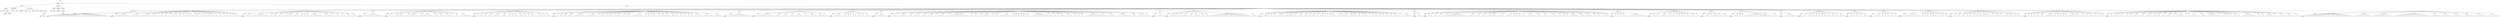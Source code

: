 digraph Tree {
	"t0" [label = "TEI"];
	"t1" [label = "teiHeader"];
	"t2" [label = "fileDesc"];
	"t3" [label = "titleStmt"];
	"t4" [label = "title"];
	"t5" [label = "title"];
	"t6" [label = "author"];
	"t7" [label = "surname"];
	"t8" [label = "forename"];
	"t9" [label = "publicationStmt"];
	"t10" [label = "p"];
	"t11" [label = "idno"];
	"t12" [label = "sourceDesc"];
	"t13" [label = "genre"];
	"t14" [label = "inspiration"];
	"t15" [label = "structure"];
	"t16" [label = "type"];
	"t17" [label = "periode"];
	"t18" [label = "taille"];
	"t19" [label = "permalien"];
	"t20" [label = "sources"];
	"t21" [label = "source"];
	"t22" [label = "author"];
	"t23" [label = "text"];
	"t24" [label = "profileDesc"];
	"t25" [label = "creation"];
	"t26" [label = "date"];
	"t27" [label = "date"];
	"t28" [label = "langUsage"];
	"t29" [label = "language"];
	"t30" [label = "textClass"];
	"t31" [label = "keywords"];
	"t32" [label = "term"];
	"t33" [label = "text"];
	"t34" [label = "body"];
	"t35" [label = "div1"];
	"t36" [label = "head"];
	"t37" [label = "div2"];
	"t38" [label = "head"];
	"t39" [label = "listPerson"];
	"t40" [label = "sp"];
	"t41" [label = "l"];
	"t42" [label = "l"];
	"t43" [label = "l"];
	"t44" [label = "l"];
	"t45" [label = "l"];
	"t46" [label = "l"];
	"t47" [label = "l"];
	"t48" [label = "l"];
	"t49" [label = "l"];
	"t50" [label = "l"];
	"t51" [label = "l"];
	"t52" [label = "l"];
	"t53" [label = "l"];
	"t54" [label = "l"];
	"t55" [label = "l"];
	"t56" [label = "l"];
	"t57" [label = "l"];
	"t58" [label = "l"];
	"t59" [label = "l"];
	"t60" [label = "l"];
	"t61" [label = "l"];
	"t62" [label = "l"];
	"t63" [label = "div2"];
	"t64" [label = "head"];
	"t65" [label = "listPerson"];
	"t66" [label = "sp"];
	"t67" [label = "l"];
	"t68" [label = "l"];
	"t69" [label = "l"];
	"t70" [label = "l"];
	"t71" [label = "l"];
	"t72" [label = "l"];
	"t73" [label = "sp"];
	"t74" [label = "l"];
	"t75" [label = "l"];
	"t76" [label = "l"];
	"t77" [label = "l"];
	"t78" [label = "sp"];
	"t79" [label = "l"];
	"t80" [label = "l"];
	"t81" [label = "l"];
	"t82" [label = "l"];
	"t83" [label = "sp"];
	"t84" [label = "l"];
	"t85" [label = "sp"];
	"t86" [label = "l"];
	"t87" [label = "sp"];
	"t88" [label = "l"];
	"t89" [label = "sp"];
	"t90" [label = "l"];
	"t91" [label = "sp"];
	"t92" [label = "l"];
	"t93" [label = "l"];
	"t94" [label = "sp"];
	"t95" [label = "l"];
	"t96" [label = "sp"];
	"t97" [label = "l"];
	"t98" [label = "l"];
	"t99" [label = "l"];
	"t100" [label = "sp"];
	"t101" [label = "l"];
	"t102" [label = "sp"];
	"t103" [label = "l"];
	"t104" [label = "sp"];
	"t105" [label = "l"];
	"t106" [label = "sp"];
	"t107" [label = "l"];
	"t108" [label = "l"];
	"t109" [label = "l"];
	"t110" [label = "sp"];
	"t111" [label = "l"];
	"t112" [label = "l"];
	"t113" [label = "sp"];
	"t114" [label = "l"];
	"t115" [label = "sp"];
	"t116" [label = "l"];
	"t117" [label = "sp"];
	"t118" [label = "l"];
	"t119" [label = "sp"];
	"t120" [label = "l"];
	"t121" [label = "sp"];
	"t122" [label = "l"];
	"t123" [label = "l"];
	"t124" [label = "sp"];
	"t125" [label = "l"];
	"t126" [label = "sp"];
	"t127" [label = "l"];
	"t128" [label = "l"];
	"t129" [label = "sp"];
	"t130" [label = "l"];
	"t131" [label = "sp"];
	"t132" [label = "l"];
	"t133" [label = "sp"];
	"t134" [label = "l"];
	"t135" [label = "sp"];
	"t136" [label = "l"];
	"t137" [label = "sp"];
	"t138" [label = "l"];
	"t139" [label = "l"];
	"t140" [label = "div2"];
	"t141" [label = "head"];
	"t142" [label = "listPerson"];
	"t143" [label = "sp"];
	"t144" [label = "l"];
	"t145" [label = "l"];
	"t146" [label = "sp"];
	"t147" [label = "l"];
	"t148" [label = "l"];
	"t149" [label = "l"];
	"t150" [label = "l"];
	"t151" [label = "l"];
	"t152" [label = "l"];
	"t153" [label = "l"];
	"t154" [label = "sp"];
	"t155" [label = "l"];
	"t156" [label = "sp"];
	"t157" [label = "l"];
	"t158" [label = "l"];
	"t159" [label = "sp"];
	"t160" [label = "l"];
	"t161" [label = "l"];
	"t162" [label = "sp"];
	"t163" [label = "l"];
	"t164" [label = "sp"];
	"t165" [label = "l"];
	"t166" [label = "l"];
	"t167" [label = "l"];
	"t168" [label = "sp"];
	"t169" [label = "l"];
	"t170" [label = "l"];
	"t171" [label = "sp"];
	"t172" [label = "l"];
	"t173" [label = "l"];
	"t174" [label = "sp"];
	"t175" [label = "l"];
	"t176" [label = "sp"];
	"t177" [label = "l"];
	"t178" [label = "sp"];
	"t179" [label = "l"];
	"t180" [label = "l"];
	"t181" [label = "l"];
	"t182" [label = "l"];
	"t183" [label = "l"];
	"t184" [label = "sp"];
	"t185" [label = "l"];
	"t186" [label = "l"];
	"t187" [label = "l"];
	"t188" [label = "l"];
	"t189" [label = "sp"];
	"t190" [label = "l"];
	"t191" [label = "sp"];
	"t192" [label = "l"];
	"t193" [label = "l"];
	"t194" [label = "sp"];
	"t195" [label = "l"];
	"t196" [label = "l"];
	"t197" [label = "sp"];
	"t198" [label = "l"];
	"t199" [label = "l"];
	"t200" [label = "sp"];
	"t201" [label = "l"];
	"t202" [label = "l"];
	"t203" [label = "div2"];
	"t204" [label = "head"];
	"t205" [label = "listPerson"];
	"t206" [label = "sp"];
	"t207" [label = "l"];
	"t208" [label = "l"];
	"t209" [label = "l"];
	"t210" [label = "l"];
	"t211" [label = "l"];
	"t212" [label = "l"];
	"t213" [label = "l"];
	"t214" [label = "l"];
	"t215" [label = "div2"];
	"t216" [label = "head"];
	"t217" [label = "listPerson"];
	"t218" [label = "sp"];
	"t219" [label = "l"];
	"t220" [label = "sp"];
	"t221" [label = "l"];
	"t222" [label = "sp"];
	"t223" [label = "l"];
	"t224" [label = "l"];
	"t225" [label = "l"];
	"t226" [label = "l"];
	"t227" [label = "sp"];
	"t228" [label = "l"];
	"t229" [label = "sp"];
	"t230" [label = "l"];
	"t231" [label = "l"];
	"t232" [label = "l"];
	"t233" [label = "l"];
	"t234" [label = "sp"];
	"t235" [label = "l"];
	"t236" [label = "sp"];
	"t237" [label = "l"];
	"t238" [label = "l"];
	"t239" [label = "l"];
	"t240" [label = "l"];
	"t241" [label = "l"];
	"t242" [label = "sp"];
	"t243" [label = "l"];
	"t244" [label = "l"];
	"t245" [label = "sp"];
	"t246" [label = "l"];
	"t247" [label = "l"];
	"t248" [label = "sp"];
	"t249" [label = "l"];
	"t250" [label = "l"];
	"t251" [label = "l"];
	"t252" [label = "sp"];
	"t253" [label = "l"];
	"t254" [label = "sp"];
	"t255" [label = "l"];
	"t256" [label = "sp"];
	"t257" [label = "l"];
	"t258" [label = "l"];
	"t259" [label = "l"];
	"t260" [label = "l"];
	"t261" [label = "l"];
	"t262" [label = "div2"];
	"t263" [label = "head"];
	"t264" [label = "listPerson"];
	"t265" [label = "sp"];
	"t266" [label = "l"];
	"t267" [label = "sp"];
	"t268" [label = "l"];
	"t269" [label = "sp"];
	"t270" [label = "l"];
	"t271" [label = "l"];
	"t272" [label = "sp"];
	"t273" [label = "l"];
	"t274" [label = "l"];
	"t275" [label = "sp"];
	"t276" [label = "l"];
	"t277" [label = "l"];
	"t278" [label = "l"];
	"t279" [label = "sp"];
	"t280" [label = "l"];
	"t281" [label = "l"];
	"t282" [label = "sp"];
	"t283" [label = "l"];
	"t284" [label = "l"];
	"t285" [label = "sp"];
	"t286" [label = "l"];
	"t287" [label = "sp"];
	"t288" [label = "l"];
	"t289" [label = "l"];
	"t290" [label = "sp"];
	"t291" [label = "l"];
	"t292" [label = "l"];
	"t293" [label = "sp"];
	"t294" [label = "l"];
	"t295" [label = "sp"];
	"t296" [label = "l"];
	"t297" [label = "sp"];
	"t298" [label = "l"];
	"t299" [label = "l"];
	"t300" [label = "l"];
	"t301" [label = "sp"];
	"t302" [label = "l"];
	"t303" [label = "l"];
	"t304" [label = "sp"];
	"t305" [label = "l"];
	"t306" [label = "sp"];
	"t307" [label = "l"];
	"t308" [label = "l"];
	"t309" [label = "div2"];
	"t310" [label = "head"];
	"t311" [label = "listPerson"];
	"t312" [label = "sp"];
	"t313" [label = "l"];
	"t314" [label = "sp"];
	"t315" [label = "l"];
	"t316" [label = "sp"];
	"t317" [label = "l"];
	"t318" [label = "l"];
	"t319" [label = "sp"];
	"t320" [label = "l"];
	"t321" [label = "l"];
	"t322" [label = "sp"];
	"t323" [label = "l"];
	"t324" [label = "l"];
	"t325" [label = "l"];
	"t326" [label = "l"];
	"t327" [label = "l"];
	"t328" [label = "sp"];
	"t329" [label = "l"];
	"t330" [label = "l"];
	"t331" [label = "l"];
	"t332" [label = "l"];
	"t333" [label = "sp"];
	"t334" [label = "l"];
	"t335" [label = "sp"];
	"t336" [label = "l"];
	"t337" [label = "l"];
	"t338" [label = "sp"];
	"t339" [label = "l"];
	"t340" [label = "sp"];
	"t341" [label = "l"];
	"t342" [label = "l"];
	"t343" [label = "sp"];
	"t344" [label = "l"];
	"t345" [label = "sp"];
	"t346" [label = "l"];
	"t347" [label = "l"];
	"t348" [label = "sp"];
	"t349" [label = "l"];
	"t350" [label = "sp"];
	"t351" [label = "l"];
	"t352" [label = "l"];
	"t353" [label = "l"];
	"t354" [label = "sp"];
	"t355" [label = "l"];
	"t356" [label = "l"];
	"t357" [label = "l"];
	"t358" [label = "l"];
	"t359" [label = "l"];
	"t360" [label = "sp"];
	"t361" [label = "l"];
	"t362" [label = "sp"];
	"t363" [label = "l"];
	"t364" [label = "sp"];
	"t365" [label = "l"];
	"t366" [label = "sp"];
	"t367" [label = "l"];
	"t368" [label = "l"];
	"t369" [label = "sp"];
	"t370" [label = "l"];
	"t371" [label = "sp"];
	"t372" [label = "l"];
	"t373" [label = "l"];
	"t374" [label = "l"];
	"t375" [label = "sp"];
	"t376" [label = "l"];
	"t377" [label = "sp"];
	"t378" [label = "l"];
	"t379" [label = "l"];
	"t380" [label = "sp"];
	"t381" [label = "l"];
	"t382" [label = "sp"];
	"t383" [label = "l"];
	"t384" [label = "l"];
	"t385" [label = "sp"];
	"t386" [label = "l"];
	"t387" [label = "sp"];
	"t388" [label = "l"];
	"t389" [label = "sp"];
	"t390" [label = "l"];
	"t391" [label = "sp"];
	"t392" [label = "l"];
	"t393" [label = "l"];
	"t394" [label = "l"];
	"t395" [label = "l"];
	"t396" [label = "sp"];
	"t397" [label = "l"];
	"t398" [label = "l"];
	"t399" [label = "l"];
	"t400" [label = "l"];
	"t401" [label = "sp"];
	"t402" [label = "l"];
	"t403" [label = "l"];
	"t404" [label = "l"];
	"t405" [label = "div2"];
	"t406" [label = "head"];
	"t407" [label = "listPerson"];
	"t408" [label = "sp"];
	"t409" [label = "l"];
	"t410" [label = "l"];
	"t411" [label = "l"];
	"t412" [label = "l"];
	"t413" [label = "l"];
	"t414" [label = "l"];
	"t415" [label = "l"];
	"t416" [label = "l"];
	"t417" [label = "l"];
	"t418" [label = "div2"];
	"t419" [label = "head"];
	"t420" [label = "listPerson"];
	"t421" [label = "sp"];
	"t422" [label = "l"];
	"t423" [label = "l"];
	"t424" [label = "l"];
	"t425" [label = "l"];
	"t426" [label = "l"];
	"t427" [label = "l"];
	"t428" [label = "l"];
	"t429" [label = "sp"];
	"t430" [label = "l"];
	"t431" [label = "l"];
	"t432" [label = "sp"];
	"t433" [label = "l"];
	"t434" [label = "l"];
	"t435" [label = "l"];
	"t436" [label = "sp"];
	"t437" [label = "l"];
	"t438" [label = "l"];
	"t439" [label = "sp"];
	"t440" [label = "l"];
	"t441" [label = "l"];
	"t442" [label = "l"];
	"t443" [label = "l"];
	"t444" [label = "sp"];
	"t445" [label = "l"];
	"t446" [label = "l"];
	"t447" [label = "sp"];
	"t448" [label = "l"];
	"t449" [label = "l"];
	"t450" [label = "l"];
	"t451" [label = "sp"];
	"t452" [label = "l"];
	"t453" [label = "l"];
	"t454" [label = "l"];
	"t455" [label = "sp"];
	"t456" [label = "l"];
	"t457" [label = "div2"];
	"t458" [label = "head"];
	"t459" [label = "listPerson"];
	"t460" [label = "sp"];
	"t461" [label = "l"];
	"t462" [label = "l"];
	"t463" [label = "l"];
	"t464" [label = "sp"];
	"t465" [label = "l"];
	"t466" [label = "l"];
	"t467" [label = "sp"];
	"t468" [label = "l"];
	"t469" [label = "sp"];
	"t470" [label = "l"];
	"t471" [label = "sp"];
	"t472" [label = "l"];
	"t473" [label = "l"];
	"t474" [label = "sp"];
	"t475" [label = "l"];
	"t476" [label = "l"];
	"t477" [label = "sp"];
	"t478" [label = "l"];
	"t479" [label = "sp"];
	"t480" [label = "l"];
	"t481" [label = "l"];
	"t482" [label = "div2"];
	"t483" [label = "head"];
	"t484" [label = "listPerson"];
	"t485" [label = "sp"];
	"t486" [label = "l"];
	"t487" [label = "l"];
	"t488" [label = "l"];
	"t489" [label = "l"];
	"t490" [label = "div2"];
	"t491" [label = "head"];
	"t492" [label = "listPerson"];
	"t493" [label = "sp"];
	"t494" [label = "l"];
	"t495" [label = "sp"];
	"t496" [label = "l"];
	"t497" [label = "sp"];
	"t498" [label = "l"];
	"t499" [label = "l"];
	"t500" [label = "l"];
	"t501" [label = "l"];
	"t502" [label = "sp"];
	"t503" [label = "l"];
	"t504" [label = "l"];
	"t505" [label = "sp"];
	"t506" [label = "l"];
	"t507" [label = "l"];
	"t508" [label = "l"];
	"t509" [label = "sp"];
	"t510" [label = "l"];
	"t511" [label = "l"];
	"t512" [label = "sp"];
	"t513" [label = "l"];
	"t514" [label = "l"];
	"t515" [label = "l"];
	"t516" [label = "sp"];
	"t517" [label = "l"];
	"t518" [label = "sp"];
	"t519" [label = "l"];
	"t520" [label = "l"];
	"t521" [label = "l"];
	"t522" [label = "sp"];
	"t523" [label = "l"];
	"t524" [label = "sp"];
	"t525" [label = "l"];
	"t526" [label = "sp"];
	"t527" [label = "l"];
	"t528" [label = "l"];
	"t529" [label = "l"];
	"t530" [label = "l"];
	"t531" [label = "l"];
	"t532" [label = "l"];
	"t533" [label = "l"];
	"t534" [label = "sp"];
	"t535" [label = "l"];
	"t536" [label = "sp"];
	"t537" [label = "l"];
	"t538" [label = "l"];
	"t539" [label = "sp"];
	"t540" [label = "l"];
	"t541" [label = "sp"];
	"t542" [label = "l"];
	"t543" [label = "l"];
	"t544" [label = "l"];
	"t545" [label = "l"];
	"t546" [label = "sp"];
	"t547" [label = "l"];
	"t548" [label = "sp"];
	"t549" [label = "l"];
	"t550" [label = "l"];
	"t551" [label = "sp"];
	"t552" [label = "l"];
	"t553" [label = "l"];
	"t554" [label = "l"];
	"t555" [label = "l"];
	"t556" [label = "l"];
	"t557" [label = "sp"];
	"t558" [label = "l"];
	"t559" [label = "sp"];
	"t560" [label = "l"];
	"t561" [label = "sp"];
	"t562" [label = "l"];
	"t563" [label = "sp"];
	"t564" [label = "l"];
	"t565" [label = "sp"];
	"t566" [label = "l"];
	"t567" [label = "l"];
	"t568" [label = "sp"];
	"t569" [label = "l"];
	"t570" [label = "sp"];
	"t571" [label = "l"];
	"t572" [label = "l"];
	"t573" [label = "l"];
	"t574" [label = "l"];
	"t575" [label = "l"];
	"t576" [label = "l"];
	"t577" [label = "l"];
	"t578" [label = "sp"];
	"t579" [label = "l"];
	"t580" [label = "sp"];
	"t581" [label = "l"];
	"t582" [label = "sp"];
	"t583" [label = "l"];
	"t584" [label = "sp"];
	"t585" [label = "l"];
	"t586" [label = "sp"];
	"t587" [label = "l"];
	"t588" [label = "l"];
	"t589" [label = "sp"];
	"t590" [label = "l"];
	"t591" [label = "l"];
	"t592" [label = "l"];
	"t593" [label = "sp"];
	"t594" [label = "l"];
	"t595" [label = "l"];
	"t596" [label = "sp"];
	"t597" [label = "l"];
	"t598" [label = "sp"];
	"t599" [label = "l"];
	"t600" [label = "sp"];
	"t601" [label = "l"];
	"t602" [label = "l"];
	"t603" [label = "l"];
	"t604" [label = "l"];
	"t605" [label = "l"];
	"t606" [label = "l"];
	"t607" [label = "l"];
	"t608" [label = "l"];
	"t609" [label = "sp"];
	"t610" [label = "l"];
	"t611" [label = "sp"];
	"t612" [label = "l"];
	"t613" [label = "l"];
	"t614" [label = "l"];
	"t615" [label = "sp"];
	"t616" [label = "l"];
	"t617" [label = "l"];
	"t618" [label = "l"];
	"t619" [label = "l"];
	"t620" [label = "l"];
	"t621" [label = "l"];
	"t622" [label = "sp"];
	"t623" [label = "l"];
	"t624" [label = "l"];
	"t625" [label = "sp"];
	"t626" [label = "l"];
	"t627" [label = "l"];
	"t628" [label = "l"];
	"t629" [label = "sp"];
	"t630" [label = "l"];
	"t631" [label = "sp"];
	"t632" [label = "l"];
	"t633" [label = "div2"];
	"t634" [label = "head"];
	"t635" [label = "listPerson"];
	"t636" [label = "sp"];
	"t637" [label = "l"];
	"t638" [label = "l"];
	"t639" [label = "l"];
	"t640" [label = "div2"];
	"t641" [label = "head"];
	"t642" [label = "listPerson"];
	"t643" [label = "sp"];
	"t644" [label = "l"];
	"t645" [label = "l"];
	"t646" [label = "sp"];
	"t647" [label = "l"];
	"t648" [label = "sp"];
	"t649" [label = "l"];
	"t650" [label = "sp"];
	"t651" [label = "l"];
	"t652" [label = "l"];
	"t653" [label = "l"];
	"t654" [label = "sp"];
	"t655" [label = "l"];
	"t656" [label = "l"];
	"t657" [label = "sp"];
	"t658" [label = "l"];
	"t659" [label = "l"];
	"t660" [label = "l"];
	"t661" [label = "sp"];
	"t662" [label = "l"];
	"t663" [label = "l"];
	"t664" [label = "sp"];
	"t665" [label = "l"];
	"t666" [label = "sp"];
	"t667" [label = "l"];
	"t668" [label = "l"];
	"t669" [label = "l"];
	"t670" [label = "l"];
	"t671" [label = "l"];
	"t672" [label = "l"];
	"t673" [label = "l"];
	"t674" [label = "l"];
	"t675" [label = "l"];
	"t676" [label = "l"];
	"t677" [label = "l"];
	"t678" [label = "l"];
	"t679" [label = "l"];
	"t680" [label = "l"];
	"t681" [label = "l"];
	"t682" [label = "l"];
	"t683" [label = "sp"];
	"t684" [label = "l"];
	"t685" [label = "l"];
	"t686" [label = "div2"];
	"t687" [label = "head"];
	"t688" [label = "listPerson"];
	"t689" [label = "sp"];
	"t690" [label = "l"];
	"t691" [label = "l"];
	"t692" [label = "sp"];
	"t693" [label = "l"];
	"t694" [label = "sp"];
	"t695" [label = "l"];
	"t696" [label = "sp"];
	"t697" [label = "l"];
	"t698" [label = "sp"];
	"t699" [label = "l"];
	"t700" [label = "sp"];
	"t701" [label = "l"];
	"t702" [label = "sp"];
	"t703" [label = "l"];
	"t704" [label = "sp"];
	"t705" [label = "l"];
	"t706" [label = "sp"];
	"t707" [label = "l"];
	"t708" [label = "l"];
	"t709" [label = "l"];
	"t710" [label = "sp"];
	"t711" [label = "l"];
	"t712" [label = "sp"];
	"t713" [label = "l"];
	"t714" [label = "l"];
	"t715" [label = "sp"];
	"t716" [label = "l"];
	"t717" [label = "l"];
	"t718" [label = "sp"];
	"t719" [label = "l"];
	"t720" [label = "sp"];
	"t721" [label = "l"];
	"t722" [label = "l"];
	"t723" [label = "sp"];
	"t724" [label = "l"];
	"t725" [label = "sp"];
	"t726" [label = "l"];
	"t727" [label = "l"];
	"t728" [label = "sp"];
	"t729" [label = "l"];
	"t730" [label = "sp"];
	"t731" [label = "l"];
	"t732" [label = "sp"];
	"t733" [label = "l"];
	"t734" [label = "sp"];
	"t735" [label = "l"];
	"t736" [label = "l"];
	"t737" [label = "sp"];
	"t738" [label = "l"];
	"t739" [label = "l"];
	"t740" [label = "l"];
	"t741" [label = "l"];
	"t742" [label = "sp"];
	"t743" [label = "l"];
	"t744" [label = "sp"];
	"t745" [label = "l"];
	"t746" [label = "l"];
	"t747" [label = "sp"];
	"t748" [label = "l"];
	"t749" [label = "sp"];
	"t750" [label = "l"];
	"t751" [label = "sp"];
	"t752" [label = "l"];
	"t753" [label = "l"];
	"t754" [label = "sp"];
	"t755" [label = "l"];
	"t756" [label = "sp"];
	"t757" [label = "l"];
	"t758" [label = "sp"];
	"t759" [label = "l"];
	"t760" [label = "sp"];
	"t761" [label = "l"];
	"t762" [label = "l"];
	"t763" [label = "sp"];
	"t764" [label = "l"];
	"t765" [label = "sp"];
	"t766" [label = "l"];
	"t767" [label = "sp"];
	"t768" [label = "l"];
	"t769" [label = "l"];
	"t770" [label = "sp"];
	"t771" [label = "l"];
	"t772" [label = "sp"];
	"t773" [label = "l"];
	"t774" [label = "l"];
	"t775" [label = "l"];
	"t776" [label = "sp"];
	"t777" [label = "l"];
	"t778" [label = "sp"];
	"t779" [label = "l"];
	"t780" [label = "l"];
	"t781" [label = "l"];
	"t782" [label = "div2"];
	"t783" [label = "head"];
	"t784" [label = "listPerson"];
	"t785" [label = "sp"];
	"t786" [label = "l"];
	"t787" [label = "l"];
	"t788" [label = "div2"];
	"t789" [label = "head"];
	"t790" [label = "listPerson"];
	"t791" [label = "sp"];
	"t792" [label = "l"];
	"t793" [label = "sp"];
	"t794" [label = "l"];
	"t795" [label = "sp"];
	"t796" [label = "l"];
	"t797" [label = "l"];
	"t798" [label = "sp"];
	"t799" [label = "l"];
	"t800" [label = "sp"];
	"t801" [label = "l"];
	"t802" [label = "sp"];
	"t803" [label = "l"];
	"t804" [label = "l"];
	"t805" [label = "l"];
	"t806" [label = "l"];
	"t807" [label = "l"];
	"t808" [label = "l"];
	"t809" [label = "l"];
	"t810" [label = "l"];
	"t811" [label = "l"];
	"t812" [label = "sp"];
	"t813" [label = "l"];
	"t814" [label = "l"];
	"t815" [label = "l"];
	"t816" [label = "sp"];
	"t817" [label = "l"];
	"t818" [label = "l"];
	"t819" [label = "sp"];
	"t820" [label = "l"];
	"t821" [label = "l"];
	"t822" [label = "sp"];
	"t823" [label = "l"];
	"t824" [label = "sp"];
	"t825" [label = "l"];
	"t826" [label = "l"];
	"t827" [label = "l"];
	"t828" [label = "sp"];
	"t829" [label = "l"];
	"t830" [label = "l"];
	"t831" [label = "l"];
	"t832" [label = "sp"];
	"t833" [label = "l"];
	"t834" [label = "l"];
	"t835" [label = "l"];
	"t836" [label = "sp"];
	"t837" [label = "l"];
	"t838" [label = "sp"];
	"t839" [label = "l"];
	"t840" [label = "sp"];
	"t841" [label = "l"];
	"t842" [label = "l"];
	"t843" [label = "sp"];
	"t844" [label = "l"];
	"t845" [label = "sp"];
	"t846" [label = "l"];
	"t847" [label = "l"];
	"t848" [label = "l"];
	"t849" [label = "l"];
	"t850" [label = "sp"];
	"t851" [label = "l"];
	"t852" [label = "l"];
	"t853" [label = "sp"];
	"t854" [label = "l"];
	"t855" [label = "l"];
	"t856" [label = "l"];
	"t857" [label = "sp"];
	"t858" [label = "l"];
	"t859" [label = "l"];
	"t860" [label = "l"];
	"t861" [label = "sp"];
	"t862" [label = "l"];
	"t863" [label = "l"];
	"t864" [label = "sp"];
	"t865" [label = "l"];
	"t866" [label = "sp"];
	"t867" [label = "l"];
	"t868" [label = "sp"];
	"t869" [label = "l"];
	"t870" [label = "l"];
	"t871" [label = "l"];
	"t872" [label = "l"];
	"t873" [label = "sp"];
	"t874" [label = "l"];
	"t875" [label = "l"];
	"t876" [label = "sp"];
	"t877" [label = "l"];
	"t878" [label = "l"];
	"t879" [label = "l"];
	"t880" [label = "sp"];
	"t881" [label = "l"];
	"t882" [label = "l"];
	"t883" [label = "sp"];
	"t884" [label = "l"];
	"t885" [label = "sp"];
	"t886" [label = "l"];
	"t887" [label = "sp"];
	"t888" [label = "l"];
	"t889" [label = "sp"];
	"t890" [label = "l"];
	"t891" [label = "div2"];
	"t892" [label = "head"];
	"t893" [label = "listPerson"];
	"t894" [label = "sp"];
	"t895" [label = "l"];
	"t896" [label = "sp"];
	"t897" [label = "l"];
	"t898" [label = "sp"];
	"t899" [label = "l"];
	"t900" [label = "sp"];
	"t901" [label = "l"];
	"t902" [label = "l"];
	"t903" [label = "sp"];
	"t904" [label = "l"];
	"t905" [label = "l"];
	"t906" [label = "l"];
	"t907" [label = "l"];
	"t908" [label = "l"];
	"t909" [label = "l"];
	"t910" [label = "l"];
	"t911" [label = "div2"];
	"t912" [label = "head"];
	"t913" [label = "listPerson"];
	"t914" [label = "sp"];
	"t915" [label = "l"];
	"t916" [label = "sp"];
	"t917" [label = "l"];
	"t918" [label = "l"];
	"t919" [label = "sp"];
	"t920" [label = "l"];
	"t921" [label = "l"];
	"t922" [label = "l"];
	"t923" [label = "sp"];
	"t924" [label = "l"];
	"t925" [label = "sp"];
	"t926" [label = "l"];
	"t927" [label = "l"];
	"t928" [label = "sp"];
	"t929" [label = "l"];
	"t930" [label = "sp"];
	"t931" [label = "l"];
	"t932" [label = "sp"];
	"t933" [label = "l"];
	"t934" [label = "sp"];
	"t935" [label = "l"];
	"t936" [label = "sp"];
	"t937" [label = "l"];
	"t938" [label = "l"];
	"t939" [label = "sp"];
	"t940" [label = "l"];
	"t941" [label = "l"];
	"t942" [label = "sp"];
	"t943" [label = "l"];
	"t944" [label = "div2"];
	"t945" [label = "head"];
	"t946" [label = "listPerson"];
	"t947" [label = "sp"];
	"t948" [label = "l"];
	"t949" [label = "l"];
	"t950" [label = "sp"];
	"t951" [label = "l"];
	"t952" [label = "sp"];
	"t953" [label = "l"];
	"t954" [label = "l"];
	"t955" [label = "l"];
	"t956" [label = "sp"];
	"t957" [label = "l"];
	"t958" [label = "sp"];
	"t959" [label = "l"];
	"t960" [label = "l"];
	"t961" [label = "div2"];
	"t962" [label = "head"];
	"t963" [label = "listPerson"];
	"t964" [label = "sp"];
	"t965" [label = "l"];
	"t966" [label = "l"];
	"t967" [label = "sp"];
	"t968" [label = "l"];
	"t969" [label = "sp"];
	"t970" [label = "l"];
	"t971" [label = "sp"];
	"t972" [label = "l"];
	"t973" [label = "l"];
	"t974" [label = "l"];
	"t975" [label = "l"];
	"t976" [label = "l"];
	"t977" [label = "l"];
	"t978" [label = "l"];
	"t979" [label = "l"];
	"t980" [label = "l"];
	"t981" [label = "l"];
	"t982" [label = "sp"];
	"t983" [label = "l"];
	"t984" [label = "sp"];
	"t985" [label = "l"];
	"t986" [label = "l"];
	"t987" [label = "div2"];
	"t988" [label = "head"];
	"t989" [label = "listPerson"];
	"t990" [label = "sp"];
	"t991" [label = "l"];
	"t992" [label = "l"];
	"t993" [label = "l"];
	"t994" [label = "l"];
	"t995" [label = "l"];
	"t996" [label = "div2"];
	"t997" [label = "head"];
	"t998" [label = "listPerson"];
	"t999" [label = "sp"];
	"t1000" [label = "l"];
	"t1001" [label = "l"];
	"t1002" [label = "sp"];
	"t1003" [label = "l"];
	"t1004" [label = "sp"];
	"t1005" [label = "l"];
	"t1006" [label = "sp"];
	"t1007" [label = "l"];
	"t1008" [label = "l"];
	"t1009" [label = "sp"];
	"t1010" [label = "l"];
	"t1011" [label = "sp"];
	"t1012" [label = "l"];
	"t1013" [label = "sp"];
	"t1014" [label = "l"];
	"t1015" [label = "l"];
	"t1016" [label = "sp"];
	"t1017" [label = "l"];
	"t1018" [label = "sp"];
	"t1019" [label = "l"];
	"t1020" [label = "l"];
	"t1021" [label = "sp"];
	"t1022" [label = "l"];
	"t1023" [label = "sp"];
	"t1024" [label = "l"];
	"t1025" [label = "l"];
	"t1026" [label = "div2"];
	"t1027" [label = "head"];
	"t1028" [label = "listPerson"];
	"t1029" [label = "sp"];
	"t1030" [label = "l"];
	"t1031" [label = "sp"];
	"t1032" [label = "l"];
	"t1033" [label = "sp"];
	"t1034" [label = "l"];
	"t1035" [label = "sp"];
	"t1036" [label = "l"];
	"t1037" [label = "sp"];
	"t1038" [label = "l"];
	"t1039" [label = "sp"];
	"t1040" [label = "l"];
	"t1041" [label = "l"];
	"t1042" [label = "div2"];
	"t1043" [label = "head"];
	"t1044" [label = "listPerson"];
	"t1045" [label = "sp"];
	"t1046" [label = "l"];
	"t1047" [label = "l"];
	"t1048" [label = "l"];
	"t1049" [label = "sp"];
	"t1050" [label = "l"];
	"t1051" [label = "sp"];
	"t1052" [label = "l"];
	"t1053" [label = "sp"];
	"t1054" [label = "l"];
	"t1055" [label = "l"];
	"t1056" [label = "sp"];
	"t1057" [label = "l"];
	"t1058" [label = "sp"];
	"t1059" [label = "l"];
	"t1060" [label = "div2"];
	"t1061" [label = "head"];
	"t1062" [label = "listPerson"];
	"t1063" [label = "sp"];
	"t1064" [label = "l"];
	"t1065" [label = "l"];
	"t1066" [label = "l"];
	"t1067" [label = "l"];
	"t1068" [label = "l"];
	"t1069" [label = "l"];
	"t1070" [label = "l"];
	"t1071" [label = "sp"];
	"t1072" [label = "l"];
	"t1073" [label = "sp"];
	"t1074" [label = "l"];
	"t1075" [label = "sp"];
	"t1076" [label = "l"];
	"t1077" [label = "sp"];
	"t1078" [label = "l"];
	"t1079" [label = "sp"];
	"t1080" [label = "l"];
	"t1081" [label = "l"];
	"t1082" [label = "sp"];
	"t1083" [label = "l"];
	"t1084" [label = "sp"];
	"t1085" [label = "l"];
	"t1086" [label = "sp"];
	"t1087" [label = "l"];
	"t1088" [label = "sp"];
	"t1089" [label = "l"];
	"t1090" [label = "div2"];
	"t1091" [label = "head"];
	"t1092" [label = "listPerson"];
	"t1093" [label = "sp"];
	"t1094" [label = "l"];
	"t1095" [label = "sp"];
	"t1096" [label = "l"];
	"t1097" [label = "l"];
	"t1098" [label = "sp"];
	"t1099" [label = "l"];
	"t1100" [label = "l"];
	"t1101" [label = "sp"];
	"t1102" [label = "l"];
	"t1103" [label = "sp"];
	"t1104" [label = "l"];
	"t1105" [label = "sp"];
	"t1106" [label = "l"];
	"t1107" [label = "sp"];
	"t1108" [label = "l"];
	"t1109" [label = "sp"];
	"t1110" [label = "l"];
	"t1111" [label = "l"];
	"t1112" [label = "sp"];
	"t1113" [label = "l"];
	"t1114" [label = "l"];
	"t1115" [label = "l"];
	"t1116" [label = "sp"];
	"t1117" [label = "l"];
	"t1118" [label = "sp"];
	"t1119" [label = "l"];
	"t1120" [label = "sp"];
	"t1121" [label = "l"];
	"t1122" [label = "l"];
	"t1123" [label = "sp"];
	"t1124" [label = "l"];
	"t1125" [label = "sp"];
	"t1126" [label = "l"];
	"t1127" [label = "l"];
	"t1128" [label = "l"];
	"t1129" [label = "l"];
	"t1130" [label = "sp"];
	"t1131" [label = "l"];
	"t1132" [label = "sp"];
	"t1133" [label = "l"];
	"t1134" [label = "sp"];
	"t1135" [label = "l"];
	"t1136" [label = "div2"];
	"t1137" [label = "head"];
	"t1138" [label = "listPerson"];
	"t1139" [label = "sp"];
	"t1140" [label = "l"];
	"t1141" [label = "sp"];
	"t1142" [label = "l"];
	"t1143" [label = "sp"];
	"t1144" [label = "l"];
	"t1145" [label = "sp"];
	"t1146" [label = "l"];
	"t1147" [label = "sp"];
	"t1148" [label = "l"];
	"t1149" [label = "l"];
	"t1150" [label = "sp"];
	"t1151" [label = "l"];
	"t1152" [label = "l"];
	"t1153" [label = "l"];
	"t1154" [label = "l"];
	"t1155" [label = "sp"];
	"t1156" [label = "l"];
	"t1157" [label = "sp"];
	"t1158" [label = "l"];
	"t1159" [label = "sp"];
	"t1160" [label = "l"];
	"t1161" [label = "sp"];
	"t1162" [label = "l"];
	"t1163" [label = "sp"];
	"t1164" [label = "l"];
	"t1165" [label = "sp"];
	"t1166" [label = "l"];
	"t1167" [label = "l"];
	"t1168" [label = "l"];
	"t1169" [label = "l"];
	"t1170" [label = "l"];
	"t1171" [label = "sp"];
	"t1172" [label = "l"];
	"t1173" [label = "sp"];
	"t1174" [label = "l"];
	"t1175" [label = "sp"];
	"t1176" [label = "l"];
	"t1177" [label = "sp"];
	"t1178" [label = "l"];
	"t1179" [label = "l"];
	"t1180" [label = "sp"];
	"t1181" [label = "l"];
	"t1182" [label = "l"];
	"t1183" [label = "sp"];
	"t1184" [label = "l"];
	"t1185" [label = "sp"];
	"t1186" [label = "l"];
	"t1187" [label = "div2"];
	"t1188" [label = "head"];
	"t1189" [label = "listPerson"];
	"t1190" [label = "sp"];
	"t1191" [label = "l"];
	"t1192" [label = "sp"];
	"t1193" [label = "l"];
	"t1194" [label = "sp"];
	"t1195" [label = "l"];
	"t1196" [label = "sp"];
	"t1197" [label = "l"];
	"t1198" [label = "l"];
	"t1199" [label = "sp"];
	"t1200" [label = "l"];
	"t1201" [label = "l"];
	"t1202" [label = "sp"];
	"t1203" [label = "l"];
	"t1204" [label = "sp"];
	"t1205" [label = "l"];
	"t1206" [label = "l"];
	"t1207" [label = "l"];
	"t1208" [label = "sp"];
	"t1209" [label = "l"];
	"t1210" [label = "l"];
	"t1211" [label = "sp"];
	"t1212" [label = "l"];
	"t1213" [label = "l"];
	"t1214" [label = "l"];
	"t1215" [label = "sp"];
	"t1216" [label = "l"];
	"t1217" [label = "sp"];
	"t1218" [label = "l"];
	"t1219" [label = "l"];
	"t1220" [label = "sp"];
	"t1221" [label = "l"];
	"t1222" [label = "l"];
	"t1223" [label = "sp"];
	"t1224" [label = "l"];
	"t1225" [label = "l"];
	"t1226" [label = "sp"];
	"t1227" [label = "l"];
	"t1228" [label = "sp"];
	"t1229" [label = "l"];
	"t1230" [label = "l"];
	"t1231" [label = "l"];
	"t1232" [label = "l"];
	"t1233" [label = "sp"];
	"t1234" [label = "l"];
	"t1235" [label = "sp"];
	"t1236" [label = "l"];
	"t1237" [label = "sp"];
	"t1238" [label = "l"];
	"t1239" [label = "l"];
	"t1240" [label = "l"];
	"t1241" [label = "l"];
	"t1242" [label = "sp"];
	"t1243" [label = "l"];
	"t1244" [label = "l"];
	"t1245" [label = "sp"];
	"t1246" [label = "l"];
	"t1247" [label = "l"];
	"t1248" [label = "l"];
	"t1249" [label = "l"];
	"t1250" [label = "l"];
	"t1251" [label = "sp"];
	"t1252" [label = "l"];
	"t1253" [label = "sp"];
	"t1254" [label = "l"];
	"t1255" [label = "sp"];
	"t1256" [label = "l"];
	"t1257" [label = "sp"];
	"t1258" [label = "l"];
	"t1259" [label = "sp"];
	"t1260" [label = "l"];
	"t1261" [label = "sp"];
	"t1262" [label = "l"];
	"t1263" [label = "l"];
	"t1264" [label = "l"];
	"t1265" [label = "sp"];
	"t1266" [label = "l"];
	"t1267" [label = "l"];
	"t1268" [label = "l"];
	"t1269" [label = "l"];
	"t1270" [label = "l"];
	"t1271" [label = "l"];
	"t1272" [label = "sp"];
	"t1273" [label = "l"];
	"t1274" [label = "l"];
	"t1275" [label = "sp"];
	"t1276" [label = "l"];
	"t1277" [label = "sp"];
	"t1278" [label = "l"];
	"t1279" [label = "l"];
	"t1280" [label = "l"];
	"t1281" [label = "l"];
	"t1282" [label = "sp"];
	"t1283" [label = "l"];
	"t1284" [label = "sp"];
	"t1285" [label = "l"];
	"t1286" [label = "l"];
	"t1287" [label = "l"];
	"t1288" [label = "sp"];
	"t1289" [label = "l"];
	"t1290" [label = "l"];
	"t1291" [label = "l"];
	"t1292" [label = "sp"];
	"t1293" [label = "l"];
	"t1294" [label = "l"];
	"t1295" [label = "div2"];
	"t1296" [label = "head"];
	"t1297" [label = "listPerson"];
	"t1298" [label = "sp"];
	"t1299" [label = "l"];
	"t1300" [label = "l"];
	"t1301" [label = "l"];
	"t1302" [label = "l"];
	"t1303" [label = "l"];
	"t1304" [label = "l"];
	"t1305" [label = "l"];
	"t1306" [label = "l"];
	"t1307" [label = "l"];
	"t1308" [label = "l"];
	"t1309" [label = "l"];
	"t1310" [label = "l"];
	"t1311" [label = "l"];
	"t1312" [label = "l"];
	"t1313" [label = "l"];
	"t1314" [label = "l"];
	"t1315" [label = "l"];
	"t1316" [label = "l"];
	"t1317" [label = "sp"];
	"t1318" [label = "l"];
	"t1319" [label = "l"];
	"t1320" [label = "l"];
	"t1321" [label = "l"];
	"t1322" [label = "l"];
	"t1323" [label = "l"];
	"t1324" [label = "l"];
	"t1325" [label = "sp"];
	"t1326" [label = "l"];
	"t1327" [label = "l"];
	"t1328" [label = "l"];
	"t1329" [label = "l"];
	"t1330" [label = "l"];
	"t1331" [label = "l"];
	"t1332" [label = "l"];
	"t1333" [label = "l"];
	"t1334" [label = "sp"];
	"t1335" [label = "l"];
	"t1336" [label = "l"];
	"t1337" [label = "l"];
	"t1338" [label = "l"];
	"t1339" [label = "l"];
	"t1340" [label = "l"];
	"t1341" [label = "l"];
	"t1342" [label = "l"];
	"t1343" [label = "l"];
	"t1344" [label = "l"];
	"t1345" [label = "l"];
	"t1346" [label = "l"];
	"t1347" [label = "l"];
	"t1348" [label = "l"];
	"t1349" [label = "sp"];
	"t1350" [label = "l"];
	"t1351" [label = "l"];
	"t1352" [label = "l"];
	"t1353" [label = "l"];
	"t1354" [label = "sp"];
	"t1355" [label = "l"];
	"t1356" [label = "l"];
	"t1357" [label = "l"];
	"t1358" [label = "l"];
	"t1359" [label = "sp"];
	"t1360" [label = "l"];
	"t1361" [label = "l"];
	"t1362" [label = "l"];
	"t1363" [label = "l"];
	"t1364" [label = "sp"];
	"t1365" [label = "l"];
	"t1366" [label = "l"];
	"t1367" [label = "l"];
	"t1368" [label = "l"];
	"t1369" [label = "sp"];
	"t1370" [label = "l"];
	"t1371" [label = "l"];
	"t1372" [label = "l"];
	"t1373" [label = "l"];
	"t1374" [label = "l"];
	"t1375" [label = "sp"];
	"t1376" [label = "l"];
	"t1377" [label = "l"];
	"t1378" [label = "l"];
	"t1379" [label = "l"];
	"t1380" [label = "l"];
	"t0" -> "t1";
	"t1" -> "t2";
	"t2" -> "t3";
	"t3" -> "t4";
	"t3" -> "t5";
	"t3" -> "t6";
	"t6" -> "t7";
	"t6" -> "t8";
	"t2" -> "t9";
	"t9" -> "t10";
	"t9" -> "t11";
	"t2" -> "t12";
	"t12" -> "t13";
	"t12" -> "t14";
	"t12" -> "t15";
	"t12" -> "t16";
	"t12" -> "t17";
	"t12" -> "t18";
	"t12" -> "t19";
	"t12" -> "t20";
	"t20" -> "t21";
	"t21" -> "t22";
	"t21" -> "t23";
	"t1" -> "t24";
	"t24" -> "t25";
	"t25" -> "t26";
	"t25" -> "t27";
	"t24" -> "t28";
	"t28" -> "t29";
	"t24" -> "t30";
	"t30" -> "t31";
	"t31" -> "t32";
	"t0" -> "t33";
	"t33" -> "t34";
	"t34" -> "t35";
	"t35" -> "t36";
	"t35" -> "t37";
	"t37" -> "t38";
	"t38" -> "t39";
	"t37" -> "t40";
	"t40" -> "t41";
	"t40" -> "t42";
	"t40" -> "t43";
	"t40" -> "t44";
	"t40" -> "t45";
	"t40" -> "t46";
	"t40" -> "t47";
	"t40" -> "t48";
	"t40" -> "t49";
	"t40" -> "t50";
	"t40" -> "t51";
	"t40" -> "t52";
	"t40" -> "t53";
	"t40" -> "t54";
	"t40" -> "t55";
	"t40" -> "t56";
	"t40" -> "t57";
	"t40" -> "t58";
	"t40" -> "t59";
	"t40" -> "t60";
	"t40" -> "t61";
	"t40" -> "t62";
	"t35" -> "t63";
	"t63" -> "t64";
	"t64" -> "t65";
	"t63" -> "t66";
	"t66" -> "t67";
	"t66" -> "t68";
	"t66" -> "t69";
	"t66" -> "t70";
	"t66" -> "t71";
	"t66" -> "t72";
	"t63" -> "t73";
	"t73" -> "t74";
	"t73" -> "t75";
	"t73" -> "t76";
	"t73" -> "t77";
	"t63" -> "t78";
	"t78" -> "t79";
	"t78" -> "t80";
	"t78" -> "t81";
	"t78" -> "t82";
	"t63" -> "t83";
	"t83" -> "t84";
	"t63" -> "t85";
	"t85" -> "t86";
	"t63" -> "t87";
	"t87" -> "t88";
	"t63" -> "t89";
	"t89" -> "t90";
	"t63" -> "t91";
	"t91" -> "t92";
	"t91" -> "t93";
	"t63" -> "t94";
	"t94" -> "t95";
	"t63" -> "t96";
	"t96" -> "t97";
	"t96" -> "t98";
	"t96" -> "t99";
	"t63" -> "t100";
	"t100" -> "t101";
	"t63" -> "t102";
	"t102" -> "t103";
	"t63" -> "t104";
	"t104" -> "t105";
	"t63" -> "t106";
	"t106" -> "t107";
	"t106" -> "t108";
	"t106" -> "t109";
	"t63" -> "t110";
	"t110" -> "t111";
	"t110" -> "t112";
	"t63" -> "t113";
	"t113" -> "t114";
	"t63" -> "t115";
	"t115" -> "t116";
	"t63" -> "t117";
	"t117" -> "t118";
	"t63" -> "t119";
	"t119" -> "t120";
	"t63" -> "t121";
	"t121" -> "t122";
	"t121" -> "t123";
	"t63" -> "t124";
	"t124" -> "t125";
	"t63" -> "t126";
	"t126" -> "t127";
	"t126" -> "t128";
	"t63" -> "t129";
	"t129" -> "t130";
	"t63" -> "t131";
	"t131" -> "t132";
	"t63" -> "t133";
	"t133" -> "t134";
	"t63" -> "t135";
	"t135" -> "t136";
	"t63" -> "t137";
	"t137" -> "t138";
	"t137" -> "t139";
	"t35" -> "t140";
	"t140" -> "t141";
	"t141" -> "t142";
	"t140" -> "t143";
	"t143" -> "t144";
	"t143" -> "t145";
	"t140" -> "t146";
	"t146" -> "t147";
	"t146" -> "t148";
	"t146" -> "t149";
	"t146" -> "t150";
	"t146" -> "t151";
	"t146" -> "t152";
	"t146" -> "t153";
	"t140" -> "t154";
	"t154" -> "t155";
	"t140" -> "t156";
	"t156" -> "t157";
	"t156" -> "t158";
	"t140" -> "t159";
	"t159" -> "t160";
	"t159" -> "t161";
	"t140" -> "t162";
	"t162" -> "t163";
	"t140" -> "t164";
	"t164" -> "t165";
	"t164" -> "t166";
	"t164" -> "t167";
	"t140" -> "t168";
	"t168" -> "t169";
	"t168" -> "t170";
	"t140" -> "t171";
	"t171" -> "t172";
	"t171" -> "t173";
	"t140" -> "t174";
	"t174" -> "t175";
	"t140" -> "t176";
	"t176" -> "t177";
	"t140" -> "t178";
	"t178" -> "t179";
	"t178" -> "t180";
	"t178" -> "t181";
	"t178" -> "t182";
	"t178" -> "t183";
	"t140" -> "t184";
	"t184" -> "t185";
	"t184" -> "t186";
	"t184" -> "t187";
	"t184" -> "t188";
	"t140" -> "t189";
	"t189" -> "t190";
	"t140" -> "t191";
	"t191" -> "t192";
	"t191" -> "t193";
	"t140" -> "t194";
	"t194" -> "t195";
	"t194" -> "t196";
	"t140" -> "t197";
	"t197" -> "t198";
	"t197" -> "t199";
	"t140" -> "t200";
	"t200" -> "t201";
	"t200" -> "t202";
	"t35" -> "t203";
	"t203" -> "t204";
	"t204" -> "t205";
	"t203" -> "t206";
	"t206" -> "t207";
	"t206" -> "t208";
	"t206" -> "t209";
	"t206" -> "t210";
	"t206" -> "t211";
	"t206" -> "t212";
	"t206" -> "t213";
	"t206" -> "t214";
	"t35" -> "t215";
	"t215" -> "t216";
	"t216" -> "t217";
	"t215" -> "t218";
	"t218" -> "t219";
	"t215" -> "t220";
	"t220" -> "t221";
	"t215" -> "t222";
	"t222" -> "t223";
	"t222" -> "t224";
	"t222" -> "t225";
	"t222" -> "t226";
	"t215" -> "t227";
	"t227" -> "t228";
	"t215" -> "t229";
	"t229" -> "t230";
	"t229" -> "t231";
	"t229" -> "t232";
	"t229" -> "t233";
	"t215" -> "t234";
	"t234" -> "t235";
	"t215" -> "t236";
	"t236" -> "t237";
	"t236" -> "t238";
	"t236" -> "t239";
	"t236" -> "t240";
	"t236" -> "t241";
	"t215" -> "t242";
	"t242" -> "t243";
	"t242" -> "t244";
	"t215" -> "t245";
	"t245" -> "t246";
	"t245" -> "t247";
	"t215" -> "t248";
	"t248" -> "t249";
	"t248" -> "t250";
	"t248" -> "t251";
	"t215" -> "t252";
	"t252" -> "t253";
	"t215" -> "t254";
	"t254" -> "t255";
	"t215" -> "t256";
	"t256" -> "t257";
	"t256" -> "t258";
	"t256" -> "t259";
	"t256" -> "t260";
	"t256" -> "t261";
	"t35" -> "t262";
	"t262" -> "t263";
	"t263" -> "t264";
	"t262" -> "t265";
	"t265" -> "t266";
	"t262" -> "t267";
	"t267" -> "t268";
	"t262" -> "t269";
	"t269" -> "t270";
	"t269" -> "t271";
	"t262" -> "t272";
	"t272" -> "t273";
	"t272" -> "t274";
	"t262" -> "t275";
	"t275" -> "t276";
	"t275" -> "t277";
	"t275" -> "t278";
	"t262" -> "t279";
	"t279" -> "t280";
	"t279" -> "t281";
	"t262" -> "t282";
	"t282" -> "t283";
	"t282" -> "t284";
	"t262" -> "t285";
	"t285" -> "t286";
	"t262" -> "t287";
	"t287" -> "t288";
	"t287" -> "t289";
	"t262" -> "t290";
	"t290" -> "t291";
	"t290" -> "t292";
	"t262" -> "t293";
	"t293" -> "t294";
	"t262" -> "t295";
	"t295" -> "t296";
	"t262" -> "t297";
	"t297" -> "t298";
	"t297" -> "t299";
	"t297" -> "t300";
	"t262" -> "t301";
	"t301" -> "t302";
	"t301" -> "t303";
	"t262" -> "t304";
	"t304" -> "t305";
	"t262" -> "t306";
	"t306" -> "t307";
	"t306" -> "t308";
	"t35" -> "t309";
	"t309" -> "t310";
	"t310" -> "t311";
	"t309" -> "t312";
	"t312" -> "t313";
	"t309" -> "t314";
	"t314" -> "t315";
	"t309" -> "t316";
	"t316" -> "t317";
	"t316" -> "t318";
	"t309" -> "t319";
	"t319" -> "t320";
	"t319" -> "t321";
	"t309" -> "t322";
	"t322" -> "t323";
	"t322" -> "t324";
	"t322" -> "t325";
	"t322" -> "t326";
	"t322" -> "t327";
	"t309" -> "t328";
	"t328" -> "t329";
	"t328" -> "t330";
	"t328" -> "t331";
	"t328" -> "t332";
	"t309" -> "t333";
	"t333" -> "t334";
	"t309" -> "t335";
	"t335" -> "t336";
	"t335" -> "t337";
	"t309" -> "t338";
	"t338" -> "t339";
	"t309" -> "t340";
	"t340" -> "t341";
	"t340" -> "t342";
	"t309" -> "t343";
	"t343" -> "t344";
	"t309" -> "t345";
	"t345" -> "t346";
	"t345" -> "t347";
	"t309" -> "t348";
	"t348" -> "t349";
	"t309" -> "t350";
	"t350" -> "t351";
	"t350" -> "t352";
	"t350" -> "t353";
	"t309" -> "t354";
	"t354" -> "t355";
	"t354" -> "t356";
	"t354" -> "t357";
	"t354" -> "t358";
	"t354" -> "t359";
	"t309" -> "t360";
	"t360" -> "t361";
	"t309" -> "t362";
	"t362" -> "t363";
	"t309" -> "t364";
	"t364" -> "t365";
	"t309" -> "t366";
	"t366" -> "t367";
	"t366" -> "t368";
	"t309" -> "t369";
	"t369" -> "t370";
	"t309" -> "t371";
	"t371" -> "t372";
	"t371" -> "t373";
	"t371" -> "t374";
	"t309" -> "t375";
	"t375" -> "t376";
	"t309" -> "t377";
	"t377" -> "t378";
	"t377" -> "t379";
	"t309" -> "t380";
	"t380" -> "t381";
	"t309" -> "t382";
	"t382" -> "t383";
	"t382" -> "t384";
	"t309" -> "t385";
	"t385" -> "t386";
	"t309" -> "t387";
	"t387" -> "t388";
	"t309" -> "t389";
	"t389" -> "t390";
	"t309" -> "t391";
	"t391" -> "t392";
	"t391" -> "t393";
	"t391" -> "t394";
	"t391" -> "t395";
	"t309" -> "t396";
	"t396" -> "t397";
	"t396" -> "t398";
	"t396" -> "t399";
	"t396" -> "t400";
	"t309" -> "t401";
	"t401" -> "t402";
	"t401" -> "t403";
	"t401" -> "t404";
	"t35" -> "t405";
	"t405" -> "t406";
	"t406" -> "t407";
	"t405" -> "t408";
	"t408" -> "t409";
	"t408" -> "t410";
	"t408" -> "t411";
	"t408" -> "t412";
	"t408" -> "t413";
	"t408" -> "t414";
	"t408" -> "t415";
	"t408" -> "t416";
	"t408" -> "t417";
	"t35" -> "t418";
	"t418" -> "t419";
	"t419" -> "t420";
	"t418" -> "t421";
	"t421" -> "t422";
	"t421" -> "t423";
	"t421" -> "t424";
	"t421" -> "t425";
	"t421" -> "t426";
	"t421" -> "t427";
	"t421" -> "t428";
	"t418" -> "t429";
	"t429" -> "t430";
	"t429" -> "t431";
	"t418" -> "t432";
	"t432" -> "t433";
	"t432" -> "t434";
	"t432" -> "t435";
	"t418" -> "t436";
	"t436" -> "t437";
	"t436" -> "t438";
	"t418" -> "t439";
	"t439" -> "t440";
	"t439" -> "t441";
	"t439" -> "t442";
	"t439" -> "t443";
	"t418" -> "t444";
	"t444" -> "t445";
	"t444" -> "t446";
	"t418" -> "t447";
	"t447" -> "t448";
	"t447" -> "t449";
	"t447" -> "t450";
	"t418" -> "t451";
	"t451" -> "t452";
	"t451" -> "t453";
	"t451" -> "t454";
	"t418" -> "t455";
	"t455" -> "t456";
	"t35" -> "t457";
	"t457" -> "t458";
	"t458" -> "t459";
	"t457" -> "t460";
	"t460" -> "t461";
	"t460" -> "t462";
	"t460" -> "t463";
	"t457" -> "t464";
	"t464" -> "t465";
	"t464" -> "t466";
	"t457" -> "t467";
	"t467" -> "t468";
	"t457" -> "t469";
	"t469" -> "t470";
	"t457" -> "t471";
	"t471" -> "t472";
	"t471" -> "t473";
	"t457" -> "t474";
	"t474" -> "t475";
	"t474" -> "t476";
	"t457" -> "t477";
	"t477" -> "t478";
	"t457" -> "t479";
	"t479" -> "t480";
	"t479" -> "t481";
	"t35" -> "t482";
	"t482" -> "t483";
	"t483" -> "t484";
	"t482" -> "t485";
	"t485" -> "t486";
	"t485" -> "t487";
	"t485" -> "t488";
	"t485" -> "t489";
	"t35" -> "t490";
	"t490" -> "t491";
	"t491" -> "t492";
	"t490" -> "t493";
	"t493" -> "t494";
	"t490" -> "t495";
	"t495" -> "t496";
	"t490" -> "t497";
	"t497" -> "t498";
	"t497" -> "t499";
	"t497" -> "t500";
	"t497" -> "t501";
	"t490" -> "t502";
	"t502" -> "t503";
	"t502" -> "t504";
	"t490" -> "t505";
	"t505" -> "t506";
	"t505" -> "t507";
	"t505" -> "t508";
	"t490" -> "t509";
	"t509" -> "t510";
	"t509" -> "t511";
	"t490" -> "t512";
	"t512" -> "t513";
	"t512" -> "t514";
	"t512" -> "t515";
	"t490" -> "t516";
	"t516" -> "t517";
	"t490" -> "t518";
	"t518" -> "t519";
	"t518" -> "t520";
	"t518" -> "t521";
	"t490" -> "t522";
	"t522" -> "t523";
	"t490" -> "t524";
	"t524" -> "t525";
	"t490" -> "t526";
	"t526" -> "t527";
	"t526" -> "t528";
	"t526" -> "t529";
	"t526" -> "t530";
	"t526" -> "t531";
	"t526" -> "t532";
	"t526" -> "t533";
	"t490" -> "t534";
	"t534" -> "t535";
	"t490" -> "t536";
	"t536" -> "t537";
	"t536" -> "t538";
	"t490" -> "t539";
	"t539" -> "t540";
	"t490" -> "t541";
	"t541" -> "t542";
	"t541" -> "t543";
	"t541" -> "t544";
	"t541" -> "t545";
	"t490" -> "t546";
	"t546" -> "t547";
	"t490" -> "t548";
	"t548" -> "t549";
	"t548" -> "t550";
	"t490" -> "t551";
	"t551" -> "t552";
	"t551" -> "t553";
	"t551" -> "t554";
	"t551" -> "t555";
	"t551" -> "t556";
	"t490" -> "t557";
	"t557" -> "t558";
	"t490" -> "t559";
	"t559" -> "t560";
	"t490" -> "t561";
	"t561" -> "t562";
	"t490" -> "t563";
	"t563" -> "t564";
	"t490" -> "t565";
	"t565" -> "t566";
	"t565" -> "t567";
	"t490" -> "t568";
	"t568" -> "t569";
	"t490" -> "t570";
	"t570" -> "t571";
	"t570" -> "t572";
	"t570" -> "t573";
	"t570" -> "t574";
	"t570" -> "t575";
	"t570" -> "t576";
	"t570" -> "t577";
	"t490" -> "t578";
	"t578" -> "t579";
	"t490" -> "t580";
	"t580" -> "t581";
	"t490" -> "t582";
	"t582" -> "t583";
	"t490" -> "t584";
	"t584" -> "t585";
	"t490" -> "t586";
	"t586" -> "t587";
	"t586" -> "t588";
	"t490" -> "t589";
	"t589" -> "t590";
	"t589" -> "t591";
	"t589" -> "t592";
	"t490" -> "t593";
	"t593" -> "t594";
	"t593" -> "t595";
	"t490" -> "t596";
	"t596" -> "t597";
	"t490" -> "t598";
	"t598" -> "t599";
	"t490" -> "t600";
	"t600" -> "t601";
	"t600" -> "t602";
	"t600" -> "t603";
	"t600" -> "t604";
	"t600" -> "t605";
	"t600" -> "t606";
	"t600" -> "t607";
	"t600" -> "t608";
	"t490" -> "t609";
	"t609" -> "t610";
	"t490" -> "t611";
	"t611" -> "t612";
	"t611" -> "t613";
	"t611" -> "t614";
	"t490" -> "t615";
	"t615" -> "t616";
	"t615" -> "t617";
	"t615" -> "t618";
	"t615" -> "t619";
	"t615" -> "t620";
	"t615" -> "t621";
	"t490" -> "t622";
	"t622" -> "t623";
	"t622" -> "t624";
	"t490" -> "t625";
	"t625" -> "t626";
	"t625" -> "t627";
	"t625" -> "t628";
	"t490" -> "t629";
	"t629" -> "t630";
	"t490" -> "t631";
	"t631" -> "t632";
	"t35" -> "t633";
	"t633" -> "t634";
	"t634" -> "t635";
	"t633" -> "t636";
	"t636" -> "t637";
	"t636" -> "t638";
	"t636" -> "t639";
	"t35" -> "t640";
	"t640" -> "t641";
	"t641" -> "t642";
	"t640" -> "t643";
	"t643" -> "t644";
	"t643" -> "t645";
	"t640" -> "t646";
	"t646" -> "t647";
	"t640" -> "t648";
	"t648" -> "t649";
	"t640" -> "t650";
	"t650" -> "t651";
	"t650" -> "t652";
	"t650" -> "t653";
	"t640" -> "t654";
	"t654" -> "t655";
	"t654" -> "t656";
	"t640" -> "t657";
	"t657" -> "t658";
	"t657" -> "t659";
	"t657" -> "t660";
	"t640" -> "t661";
	"t661" -> "t662";
	"t661" -> "t663";
	"t640" -> "t664";
	"t664" -> "t665";
	"t640" -> "t666";
	"t666" -> "t667";
	"t666" -> "t668";
	"t666" -> "t669";
	"t666" -> "t670";
	"t666" -> "t671";
	"t666" -> "t672";
	"t666" -> "t673";
	"t666" -> "t674";
	"t666" -> "t675";
	"t666" -> "t676";
	"t666" -> "t677";
	"t666" -> "t678";
	"t666" -> "t679";
	"t666" -> "t680";
	"t666" -> "t681";
	"t666" -> "t682";
	"t640" -> "t683";
	"t683" -> "t684";
	"t683" -> "t685";
	"t35" -> "t686";
	"t686" -> "t687";
	"t687" -> "t688";
	"t686" -> "t689";
	"t689" -> "t690";
	"t689" -> "t691";
	"t686" -> "t692";
	"t692" -> "t693";
	"t686" -> "t694";
	"t694" -> "t695";
	"t686" -> "t696";
	"t696" -> "t697";
	"t686" -> "t698";
	"t698" -> "t699";
	"t686" -> "t700";
	"t700" -> "t701";
	"t686" -> "t702";
	"t702" -> "t703";
	"t686" -> "t704";
	"t704" -> "t705";
	"t686" -> "t706";
	"t706" -> "t707";
	"t706" -> "t708";
	"t706" -> "t709";
	"t686" -> "t710";
	"t710" -> "t711";
	"t686" -> "t712";
	"t712" -> "t713";
	"t712" -> "t714";
	"t686" -> "t715";
	"t715" -> "t716";
	"t715" -> "t717";
	"t686" -> "t718";
	"t718" -> "t719";
	"t686" -> "t720";
	"t720" -> "t721";
	"t720" -> "t722";
	"t686" -> "t723";
	"t723" -> "t724";
	"t686" -> "t725";
	"t725" -> "t726";
	"t725" -> "t727";
	"t686" -> "t728";
	"t728" -> "t729";
	"t686" -> "t730";
	"t730" -> "t731";
	"t686" -> "t732";
	"t732" -> "t733";
	"t686" -> "t734";
	"t734" -> "t735";
	"t734" -> "t736";
	"t686" -> "t737";
	"t737" -> "t738";
	"t737" -> "t739";
	"t737" -> "t740";
	"t737" -> "t741";
	"t686" -> "t742";
	"t742" -> "t743";
	"t686" -> "t744";
	"t744" -> "t745";
	"t744" -> "t746";
	"t686" -> "t747";
	"t747" -> "t748";
	"t686" -> "t749";
	"t749" -> "t750";
	"t686" -> "t751";
	"t751" -> "t752";
	"t751" -> "t753";
	"t686" -> "t754";
	"t754" -> "t755";
	"t686" -> "t756";
	"t756" -> "t757";
	"t686" -> "t758";
	"t758" -> "t759";
	"t686" -> "t760";
	"t760" -> "t761";
	"t760" -> "t762";
	"t686" -> "t763";
	"t763" -> "t764";
	"t686" -> "t765";
	"t765" -> "t766";
	"t686" -> "t767";
	"t767" -> "t768";
	"t767" -> "t769";
	"t686" -> "t770";
	"t770" -> "t771";
	"t686" -> "t772";
	"t772" -> "t773";
	"t772" -> "t774";
	"t772" -> "t775";
	"t686" -> "t776";
	"t776" -> "t777";
	"t686" -> "t778";
	"t778" -> "t779";
	"t778" -> "t780";
	"t778" -> "t781";
	"t35" -> "t782";
	"t782" -> "t783";
	"t783" -> "t784";
	"t782" -> "t785";
	"t785" -> "t786";
	"t785" -> "t787";
	"t35" -> "t788";
	"t788" -> "t789";
	"t789" -> "t790";
	"t788" -> "t791";
	"t791" -> "t792";
	"t788" -> "t793";
	"t793" -> "t794";
	"t788" -> "t795";
	"t795" -> "t796";
	"t795" -> "t797";
	"t788" -> "t798";
	"t798" -> "t799";
	"t788" -> "t800";
	"t800" -> "t801";
	"t788" -> "t802";
	"t802" -> "t803";
	"t802" -> "t804";
	"t802" -> "t805";
	"t802" -> "t806";
	"t802" -> "t807";
	"t802" -> "t808";
	"t802" -> "t809";
	"t802" -> "t810";
	"t802" -> "t811";
	"t788" -> "t812";
	"t812" -> "t813";
	"t812" -> "t814";
	"t812" -> "t815";
	"t788" -> "t816";
	"t816" -> "t817";
	"t816" -> "t818";
	"t788" -> "t819";
	"t819" -> "t820";
	"t819" -> "t821";
	"t788" -> "t822";
	"t822" -> "t823";
	"t788" -> "t824";
	"t824" -> "t825";
	"t824" -> "t826";
	"t824" -> "t827";
	"t788" -> "t828";
	"t828" -> "t829";
	"t828" -> "t830";
	"t828" -> "t831";
	"t788" -> "t832";
	"t832" -> "t833";
	"t832" -> "t834";
	"t832" -> "t835";
	"t788" -> "t836";
	"t836" -> "t837";
	"t788" -> "t838";
	"t838" -> "t839";
	"t788" -> "t840";
	"t840" -> "t841";
	"t840" -> "t842";
	"t788" -> "t843";
	"t843" -> "t844";
	"t788" -> "t845";
	"t845" -> "t846";
	"t845" -> "t847";
	"t845" -> "t848";
	"t845" -> "t849";
	"t788" -> "t850";
	"t850" -> "t851";
	"t850" -> "t852";
	"t788" -> "t853";
	"t853" -> "t854";
	"t853" -> "t855";
	"t853" -> "t856";
	"t788" -> "t857";
	"t857" -> "t858";
	"t857" -> "t859";
	"t857" -> "t860";
	"t788" -> "t861";
	"t861" -> "t862";
	"t861" -> "t863";
	"t788" -> "t864";
	"t864" -> "t865";
	"t788" -> "t866";
	"t866" -> "t867";
	"t788" -> "t868";
	"t868" -> "t869";
	"t868" -> "t870";
	"t868" -> "t871";
	"t868" -> "t872";
	"t788" -> "t873";
	"t873" -> "t874";
	"t873" -> "t875";
	"t788" -> "t876";
	"t876" -> "t877";
	"t876" -> "t878";
	"t876" -> "t879";
	"t788" -> "t880";
	"t880" -> "t881";
	"t880" -> "t882";
	"t788" -> "t883";
	"t883" -> "t884";
	"t788" -> "t885";
	"t885" -> "t886";
	"t788" -> "t887";
	"t887" -> "t888";
	"t788" -> "t889";
	"t889" -> "t890";
	"t35" -> "t891";
	"t891" -> "t892";
	"t892" -> "t893";
	"t891" -> "t894";
	"t894" -> "t895";
	"t891" -> "t896";
	"t896" -> "t897";
	"t891" -> "t898";
	"t898" -> "t899";
	"t891" -> "t900";
	"t900" -> "t901";
	"t900" -> "t902";
	"t891" -> "t903";
	"t903" -> "t904";
	"t903" -> "t905";
	"t903" -> "t906";
	"t903" -> "t907";
	"t903" -> "t908";
	"t903" -> "t909";
	"t903" -> "t910";
	"t35" -> "t911";
	"t911" -> "t912";
	"t912" -> "t913";
	"t911" -> "t914";
	"t914" -> "t915";
	"t911" -> "t916";
	"t916" -> "t917";
	"t916" -> "t918";
	"t911" -> "t919";
	"t919" -> "t920";
	"t919" -> "t921";
	"t919" -> "t922";
	"t911" -> "t923";
	"t923" -> "t924";
	"t911" -> "t925";
	"t925" -> "t926";
	"t925" -> "t927";
	"t911" -> "t928";
	"t928" -> "t929";
	"t911" -> "t930";
	"t930" -> "t931";
	"t911" -> "t932";
	"t932" -> "t933";
	"t911" -> "t934";
	"t934" -> "t935";
	"t911" -> "t936";
	"t936" -> "t937";
	"t936" -> "t938";
	"t911" -> "t939";
	"t939" -> "t940";
	"t939" -> "t941";
	"t911" -> "t942";
	"t942" -> "t943";
	"t35" -> "t944";
	"t944" -> "t945";
	"t945" -> "t946";
	"t944" -> "t947";
	"t947" -> "t948";
	"t947" -> "t949";
	"t944" -> "t950";
	"t950" -> "t951";
	"t944" -> "t952";
	"t952" -> "t953";
	"t952" -> "t954";
	"t952" -> "t955";
	"t944" -> "t956";
	"t956" -> "t957";
	"t944" -> "t958";
	"t958" -> "t959";
	"t958" -> "t960";
	"t35" -> "t961";
	"t961" -> "t962";
	"t962" -> "t963";
	"t961" -> "t964";
	"t964" -> "t965";
	"t964" -> "t966";
	"t961" -> "t967";
	"t967" -> "t968";
	"t961" -> "t969";
	"t969" -> "t970";
	"t961" -> "t971";
	"t971" -> "t972";
	"t971" -> "t973";
	"t971" -> "t974";
	"t971" -> "t975";
	"t971" -> "t976";
	"t971" -> "t977";
	"t971" -> "t978";
	"t971" -> "t979";
	"t971" -> "t980";
	"t971" -> "t981";
	"t961" -> "t982";
	"t982" -> "t983";
	"t961" -> "t984";
	"t984" -> "t985";
	"t984" -> "t986";
	"t35" -> "t987";
	"t987" -> "t988";
	"t988" -> "t989";
	"t987" -> "t990";
	"t990" -> "t991";
	"t990" -> "t992";
	"t990" -> "t993";
	"t990" -> "t994";
	"t990" -> "t995";
	"t35" -> "t996";
	"t996" -> "t997";
	"t997" -> "t998";
	"t996" -> "t999";
	"t999" -> "t1000";
	"t999" -> "t1001";
	"t996" -> "t1002";
	"t1002" -> "t1003";
	"t996" -> "t1004";
	"t1004" -> "t1005";
	"t996" -> "t1006";
	"t1006" -> "t1007";
	"t1006" -> "t1008";
	"t996" -> "t1009";
	"t1009" -> "t1010";
	"t996" -> "t1011";
	"t1011" -> "t1012";
	"t996" -> "t1013";
	"t1013" -> "t1014";
	"t1013" -> "t1015";
	"t996" -> "t1016";
	"t1016" -> "t1017";
	"t996" -> "t1018";
	"t1018" -> "t1019";
	"t1018" -> "t1020";
	"t996" -> "t1021";
	"t1021" -> "t1022";
	"t996" -> "t1023";
	"t1023" -> "t1024";
	"t1023" -> "t1025";
	"t35" -> "t1026";
	"t1026" -> "t1027";
	"t1027" -> "t1028";
	"t1026" -> "t1029";
	"t1029" -> "t1030";
	"t1026" -> "t1031";
	"t1031" -> "t1032";
	"t1026" -> "t1033";
	"t1033" -> "t1034";
	"t1026" -> "t1035";
	"t1035" -> "t1036";
	"t1026" -> "t1037";
	"t1037" -> "t1038";
	"t1026" -> "t1039";
	"t1039" -> "t1040";
	"t1039" -> "t1041";
	"t35" -> "t1042";
	"t1042" -> "t1043";
	"t1043" -> "t1044";
	"t1042" -> "t1045";
	"t1045" -> "t1046";
	"t1045" -> "t1047";
	"t1045" -> "t1048";
	"t1042" -> "t1049";
	"t1049" -> "t1050";
	"t1042" -> "t1051";
	"t1051" -> "t1052";
	"t1042" -> "t1053";
	"t1053" -> "t1054";
	"t1053" -> "t1055";
	"t1042" -> "t1056";
	"t1056" -> "t1057";
	"t1042" -> "t1058";
	"t1058" -> "t1059";
	"t35" -> "t1060";
	"t1060" -> "t1061";
	"t1061" -> "t1062";
	"t1060" -> "t1063";
	"t1063" -> "t1064";
	"t1063" -> "t1065";
	"t1063" -> "t1066";
	"t1063" -> "t1067";
	"t1063" -> "t1068";
	"t1063" -> "t1069";
	"t1063" -> "t1070";
	"t1060" -> "t1071";
	"t1071" -> "t1072";
	"t1060" -> "t1073";
	"t1073" -> "t1074";
	"t1060" -> "t1075";
	"t1075" -> "t1076";
	"t1060" -> "t1077";
	"t1077" -> "t1078";
	"t1060" -> "t1079";
	"t1079" -> "t1080";
	"t1079" -> "t1081";
	"t1060" -> "t1082";
	"t1082" -> "t1083";
	"t1060" -> "t1084";
	"t1084" -> "t1085";
	"t1060" -> "t1086";
	"t1086" -> "t1087";
	"t1060" -> "t1088";
	"t1088" -> "t1089";
	"t35" -> "t1090";
	"t1090" -> "t1091";
	"t1091" -> "t1092";
	"t1090" -> "t1093";
	"t1093" -> "t1094";
	"t1090" -> "t1095";
	"t1095" -> "t1096";
	"t1095" -> "t1097";
	"t1090" -> "t1098";
	"t1098" -> "t1099";
	"t1098" -> "t1100";
	"t1090" -> "t1101";
	"t1101" -> "t1102";
	"t1090" -> "t1103";
	"t1103" -> "t1104";
	"t1090" -> "t1105";
	"t1105" -> "t1106";
	"t1090" -> "t1107";
	"t1107" -> "t1108";
	"t1090" -> "t1109";
	"t1109" -> "t1110";
	"t1109" -> "t1111";
	"t1090" -> "t1112";
	"t1112" -> "t1113";
	"t1112" -> "t1114";
	"t1112" -> "t1115";
	"t1090" -> "t1116";
	"t1116" -> "t1117";
	"t1090" -> "t1118";
	"t1118" -> "t1119";
	"t1090" -> "t1120";
	"t1120" -> "t1121";
	"t1120" -> "t1122";
	"t1090" -> "t1123";
	"t1123" -> "t1124";
	"t1090" -> "t1125";
	"t1125" -> "t1126";
	"t1125" -> "t1127";
	"t1125" -> "t1128";
	"t1125" -> "t1129";
	"t1090" -> "t1130";
	"t1130" -> "t1131";
	"t1090" -> "t1132";
	"t1132" -> "t1133";
	"t1090" -> "t1134";
	"t1134" -> "t1135";
	"t35" -> "t1136";
	"t1136" -> "t1137";
	"t1137" -> "t1138";
	"t1136" -> "t1139";
	"t1139" -> "t1140";
	"t1136" -> "t1141";
	"t1141" -> "t1142";
	"t1136" -> "t1143";
	"t1143" -> "t1144";
	"t1136" -> "t1145";
	"t1145" -> "t1146";
	"t1136" -> "t1147";
	"t1147" -> "t1148";
	"t1147" -> "t1149";
	"t1136" -> "t1150";
	"t1150" -> "t1151";
	"t1150" -> "t1152";
	"t1150" -> "t1153";
	"t1150" -> "t1154";
	"t1136" -> "t1155";
	"t1155" -> "t1156";
	"t1136" -> "t1157";
	"t1157" -> "t1158";
	"t1136" -> "t1159";
	"t1159" -> "t1160";
	"t1136" -> "t1161";
	"t1161" -> "t1162";
	"t1136" -> "t1163";
	"t1163" -> "t1164";
	"t1136" -> "t1165";
	"t1165" -> "t1166";
	"t1165" -> "t1167";
	"t1165" -> "t1168";
	"t1165" -> "t1169";
	"t1165" -> "t1170";
	"t1136" -> "t1171";
	"t1171" -> "t1172";
	"t1136" -> "t1173";
	"t1173" -> "t1174";
	"t1136" -> "t1175";
	"t1175" -> "t1176";
	"t1136" -> "t1177";
	"t1177" -> "t1178";
	"t1177" -> "t1179";
	"t1136" -> "t1180";
	"t1180" -> "t1181";
	"t1180" -> "t1182";
	"t1136" -> "t1183";
	"t1183" -> "t1184";
	"t1136" -> "t1185";
	"t1185" -> "t1186";
	"t35" -> "t1187";
	"t1187" -> "t1188";
	"t1188" -> "t1189";
	"t1187" -> "t1190";
	"t1190" -> "t1191";
	"t1187" -> "t1192";
	"t1192" -> "t1193";
	"t1187" -> "t1194";
	"t1194" -> "t1195";
	"t1187" -> "t1196";
	"t1196" -> "t1197";
	"t1196" -> "t1198";
	"t1187" -> "t1199";
	"t1199" -> "t1200";
	"t1199" -> "t1201";
	"t1187" -> "t1202";
	"t1202" -> "t1203";
	"t1187" -> "t1204";
	"t1204" -> "t1205";
	"t1204" -> "t1206";
	"t1204" -> "t1207";
	"t1187" -> "t1208";
	"t1208" -> "t1209";
	"t1208" -> "t1210";
	"t1187" -> "t1211";
	"t1211" -> "t1212";
	"t1211" -> "t1213";
	"t1211" -> "t1214";
	"t1187" -> "t1215";
	"t1215" -> "t1216";
	"t1187" -> "t1217";
	"t1217" -> "t1218";
	"t1217" -> "t1219";
	"t1187" -> "t1220";
	"t1220" -> "t1221";
	"t1220" -> "t1222";
	"t1187" -> "t1223";
	"t1223" -> "t1224";
	"t1223" -> "t1225";
	"t1187" -> "t1226";
	"t1226" -> "t1227";
	"t1187" -> "t1228";
	"t1228" -> "t1229";
	"t1228" -> "t1230";
	"t1228" -> "t1231";
	"t1228" -> "t1232";
	"t1187" -> "t1233";
	"t1233" -> "t1234";
	"t1187" -> "t1235";
	"t1235" -> "t1236";
	"t1187" -> "t1237";
	"t1237" -> "t1238";
	"t1237" -> "t1239";
	"t1237" -> "t1240";
	"t1237" -> "t1241";
	"t1187" -> "t1242";
	"t1242" -> "t1243";
	"t1242" -> "t1244";
	"t1187" -> "t1245";
	"t1245" -> "t1246";
	"t1245" -> "t1247";
	"t1245" -> "t1248";
	"t1245" -> "t1249";
	"t1245" -> "t1250";
	"t1187" -> "t1251";
	"t1251" -> "t1252";
	"t1187" -> "t1253";
	"t1253" -> "t1254";
	"t1187" -> "t1255";
	"t1255" -> "t1256";
	"t1187" -> "t1257";
	"t1257" -> "t1258";
	"t1187" -> "t1259";
	"t1259" -> "t1260";
	"t1187" -> "t1261";
	"t1261" -> "t1262";
	"t1261" -> "t1263";
	"t1261" -> "t1264";
	"t1187" -> "t1265";
	"t1265" -> "t1266";
	"t1265" -> "t1267";
	"t1265" -> "t1268";
	"t1265" -> "t1269";
	"t1265" -> "t1270";
	"t1265" -> "t1271";
	"t1187" -> "t1272";
	"t1272" -> "t1273";
	"t1272" -> "t1274";
	"t1187" -> "t1275";
	"t1275" -> "t1276";
	"t1187" -> "t1277";
	"t1277" -> "t1278";
	"t1277" -> "t1279";
	"t1277" -> "t1280";
	"t1277" -> "t1281";
	"t1187" -> "t1282";
	"t1282" -> "t1283";
	"t1187" -> "t1284";
	"t1284" -> "t1285";
	"t1284" -> "t1286";
	"t1284" -> "t1287";
	"t1187" -> "t1288";
	"t1288" -> "t1289";
	"t1288" -> "t1290";
	"t1288" -> "t1291";
	"t1187" -> "t1292";
	"t1292" -> "t1293";
	"t1292" -> "t1294";
	"t35" -> "t1295";
	"t1295" -> "t1296";
	"t1296" -> "t1297";
	"t1295" -> "t1298";
	"t1298" -> "t1299";
	"t1298" -> "t1300";
	"t1298" -> "t1301";
	"t1298" -> "t1302";
	"t1298" -> "t1303";
	"t1298" -> "t1304";
	"t1298" -> "t1305";
	"t1298" -> "t1306";
	"t1298" -> "t1307";
	"t1298" -> "t1308";
	"t1298" -> "t1309";
	"t1298" -> "t1310";
	"t1298" -> "t1311";
	"t1298" -> "t1312";
	"t1298" -> "t1313";
	"t1298" -> "t1314";
	"t1298" -> "t1315";
	"t1298" -> "t1316";
	"t1295" -> "t1317";
	"t1317" -> "t1318";
	"t1317" -> "t1319";
	"t1317" -> "t1320";
	"t1317" -> "t1321";
	"t1317" -> "t1322";
	"t1317" -> "t1323";
	"t1317" -> "t1324";
	"t1295" -> "t1325";
	"t1325" -> "t1326";
	"t1325" -> "t1327";
	"t1325" -> "t1328";
	"t1325" -> "t1329";
	"t1325" -> "t1330";
	"t1325" -> "t1331";
	"t1325" -> "t1332";
	"t1325" -> "t1333";
	"t1295" -> "t1334";
	"t1334" -> "t1335";
	"t1334" -> "t1336";
	"t1334" -> "t1337";
	"t1334" -> "t1338";
	"t1334" -> "t1339";
	"t1334" -> "t1340";
	"t1334" -> "t1341";
	"t1334" -> "t1342";
	"t1334" -> "t1343";
	"t1334" -> "t1344";
	"t1334" -> "t1345";
	"t1334" -> "t1346";
	"t1334" -> "t1347";
	"t1334" -> "t1348";
	"t1295" -> "t1349";
	"t1349" -> "t1350";
	"t1349" -> "t1351";
	"t1349" -> "t1352";
	"t1349" -> "t1353";
	"t1295" -> "t1354";
	"t1354" -> "t1355";
	"t1354" -> "t1356";
	"t1354" -> "t1357";
	"t1354" -> "t1358";
	"t1295" -> "t1359";
	"t1359" -> "t1360";
	"t1359" -> "t1361";
	"t1359" -> "t1362";
	"t1359" -> "t1363";
	"t1295" -> "t1364";
	"t1364" -> "t1365";
	"t1364" -> "t1366";
	"t1364" -> "t1367";
	"t1364" -> "t1368";
	"t1295" -> "t1369";
	"t1369" -> "t1370";
	"t1369" -> "t1371";
	"t1369" -> "t1372";
	"t1369" -> "t1373";
	"t1369" -> "t1374";
	"t1295" -> "t1375";
	"t1375" -> "t1376";
	"t1375" -> "t1377";
	"t1375" -> "t1378";
	"t1375" -> "t1379";
	"t1375" -> "t1380";
}
